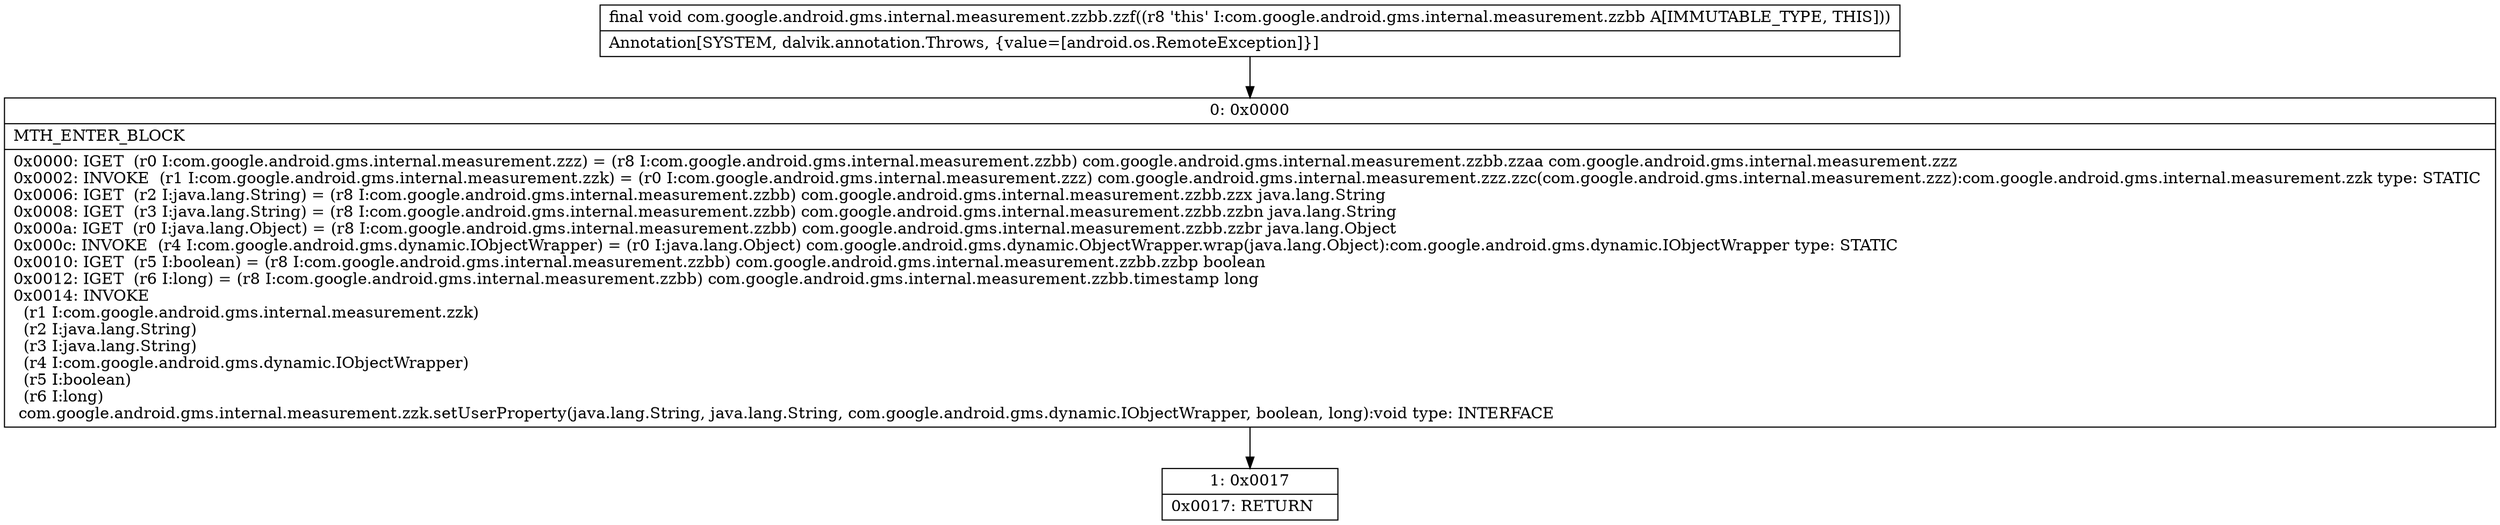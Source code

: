 digraph "CFG forcom.google.android.gms.internal.measurement.zzbb.zzf()V" {
Node_0 [shape=record,label="{0\:\ 0x0000|MTH_ENTER_BLOCK\l|0x0000: IGET  (r0 I:com.google.android.gms.internal.measurement.zzz) = (r8 I:com.google.android.gms.internal.measurement.zzbb) com.google.android.gms.internal.measurement.zzbb.zzaa com.google.android.gms.internal.measurement.zzz \l0x0002: INVOKE  (r1 I:com.google.android.gms.internal.measurement.zzk) = (r0 I:com.google.android.gms.internal.measurement.zzz) com.google.android.gms.internal.measurement.zzz.zzc(com.google.android.gms.internal.measurement.zzz):com.google.android.gms.internal.measurement.zzk type: STATIC \l0x0006: IGET  (r2 I:java.lang.String) = (r8 I:com.google.android.gms.internal.measurement.zzbb) com.google.android.gms.internal.measurement.zzbb.zzx java.lang.String \l0x0008: IGET  (r3 I:java.lang.String) = (r8 I:com.google.android.gms.internal.measurement.zzbb) com.google.android.gms.internal.measurement.zzbb.zzbn java.lang.String \l0x000a: IGET  (r0 I:java.lang.Object) = (r8 I:com.google.android.gms.internal.measurement.zzbb) com.google.android.gms.internal.measurement.zzbb.zzbr java.lang.Object \l0x000c: INVOKE  (r4 I:com.google.android.gms.dynamic.IObjectWrapper) = (r0 I:java.lang.Object) com.google.android.gms.dynamic.ObjectWrapper.wrap(java.lang.Object):com.google.android.gms.dynamic.IObjectWrapper type: STATIC \l0x0010: IGET  (r5 I:boolean) = (r8 I:com.google.android.gms.internal.measurement.zzbb) com.google.android.gms.internal.measurement.zzbb.zzbp boolean \l0x0012: IGET  (r6 I:long) = (r8 I:com.google.android.gms.internal.measurement.zzbb) com.google.android.gms.internal.measurement.zzbb.timestamp long \l0x0014: INVOKE  \l  (r1 I:com.google.android.gms.internal.measurement.zzk)\l  (r2 I:java.lang.String)\l  (r3 I:java.lang.String)\l  (r4 I:com.google.android.gms.dynamic.IObjectWrapper)\l  (r5 I:boolean)\l  (r6 I:long)\l com.google.android.gms.internal.measurement.zzk.setUserProperty(java.lang.String, java.lang.String, com.google.android.gms.dynamic.IObjectWrapper, boolean, long):void type: INTERFACE \l}"];
Node_1 [shape=record,label="{1\:\ 0x0017|0x0017: RETURN   \l}"];
MethodNode[shape=record,label="{final void com.google.android.gms.internal.measurement.zzbb.zzf((r8 'this' I:com.google.android.gms.internal.measurement.zzbb A[IMMUTABLE_TYPE, THIS]))  | Annotation[SYSTEM, dalvik.annotation.Throws, \{value=[android.os.RemoteException]\}]\l}"];
MethodNode -> Node_0;
Node_0 -> Node_1;
}

